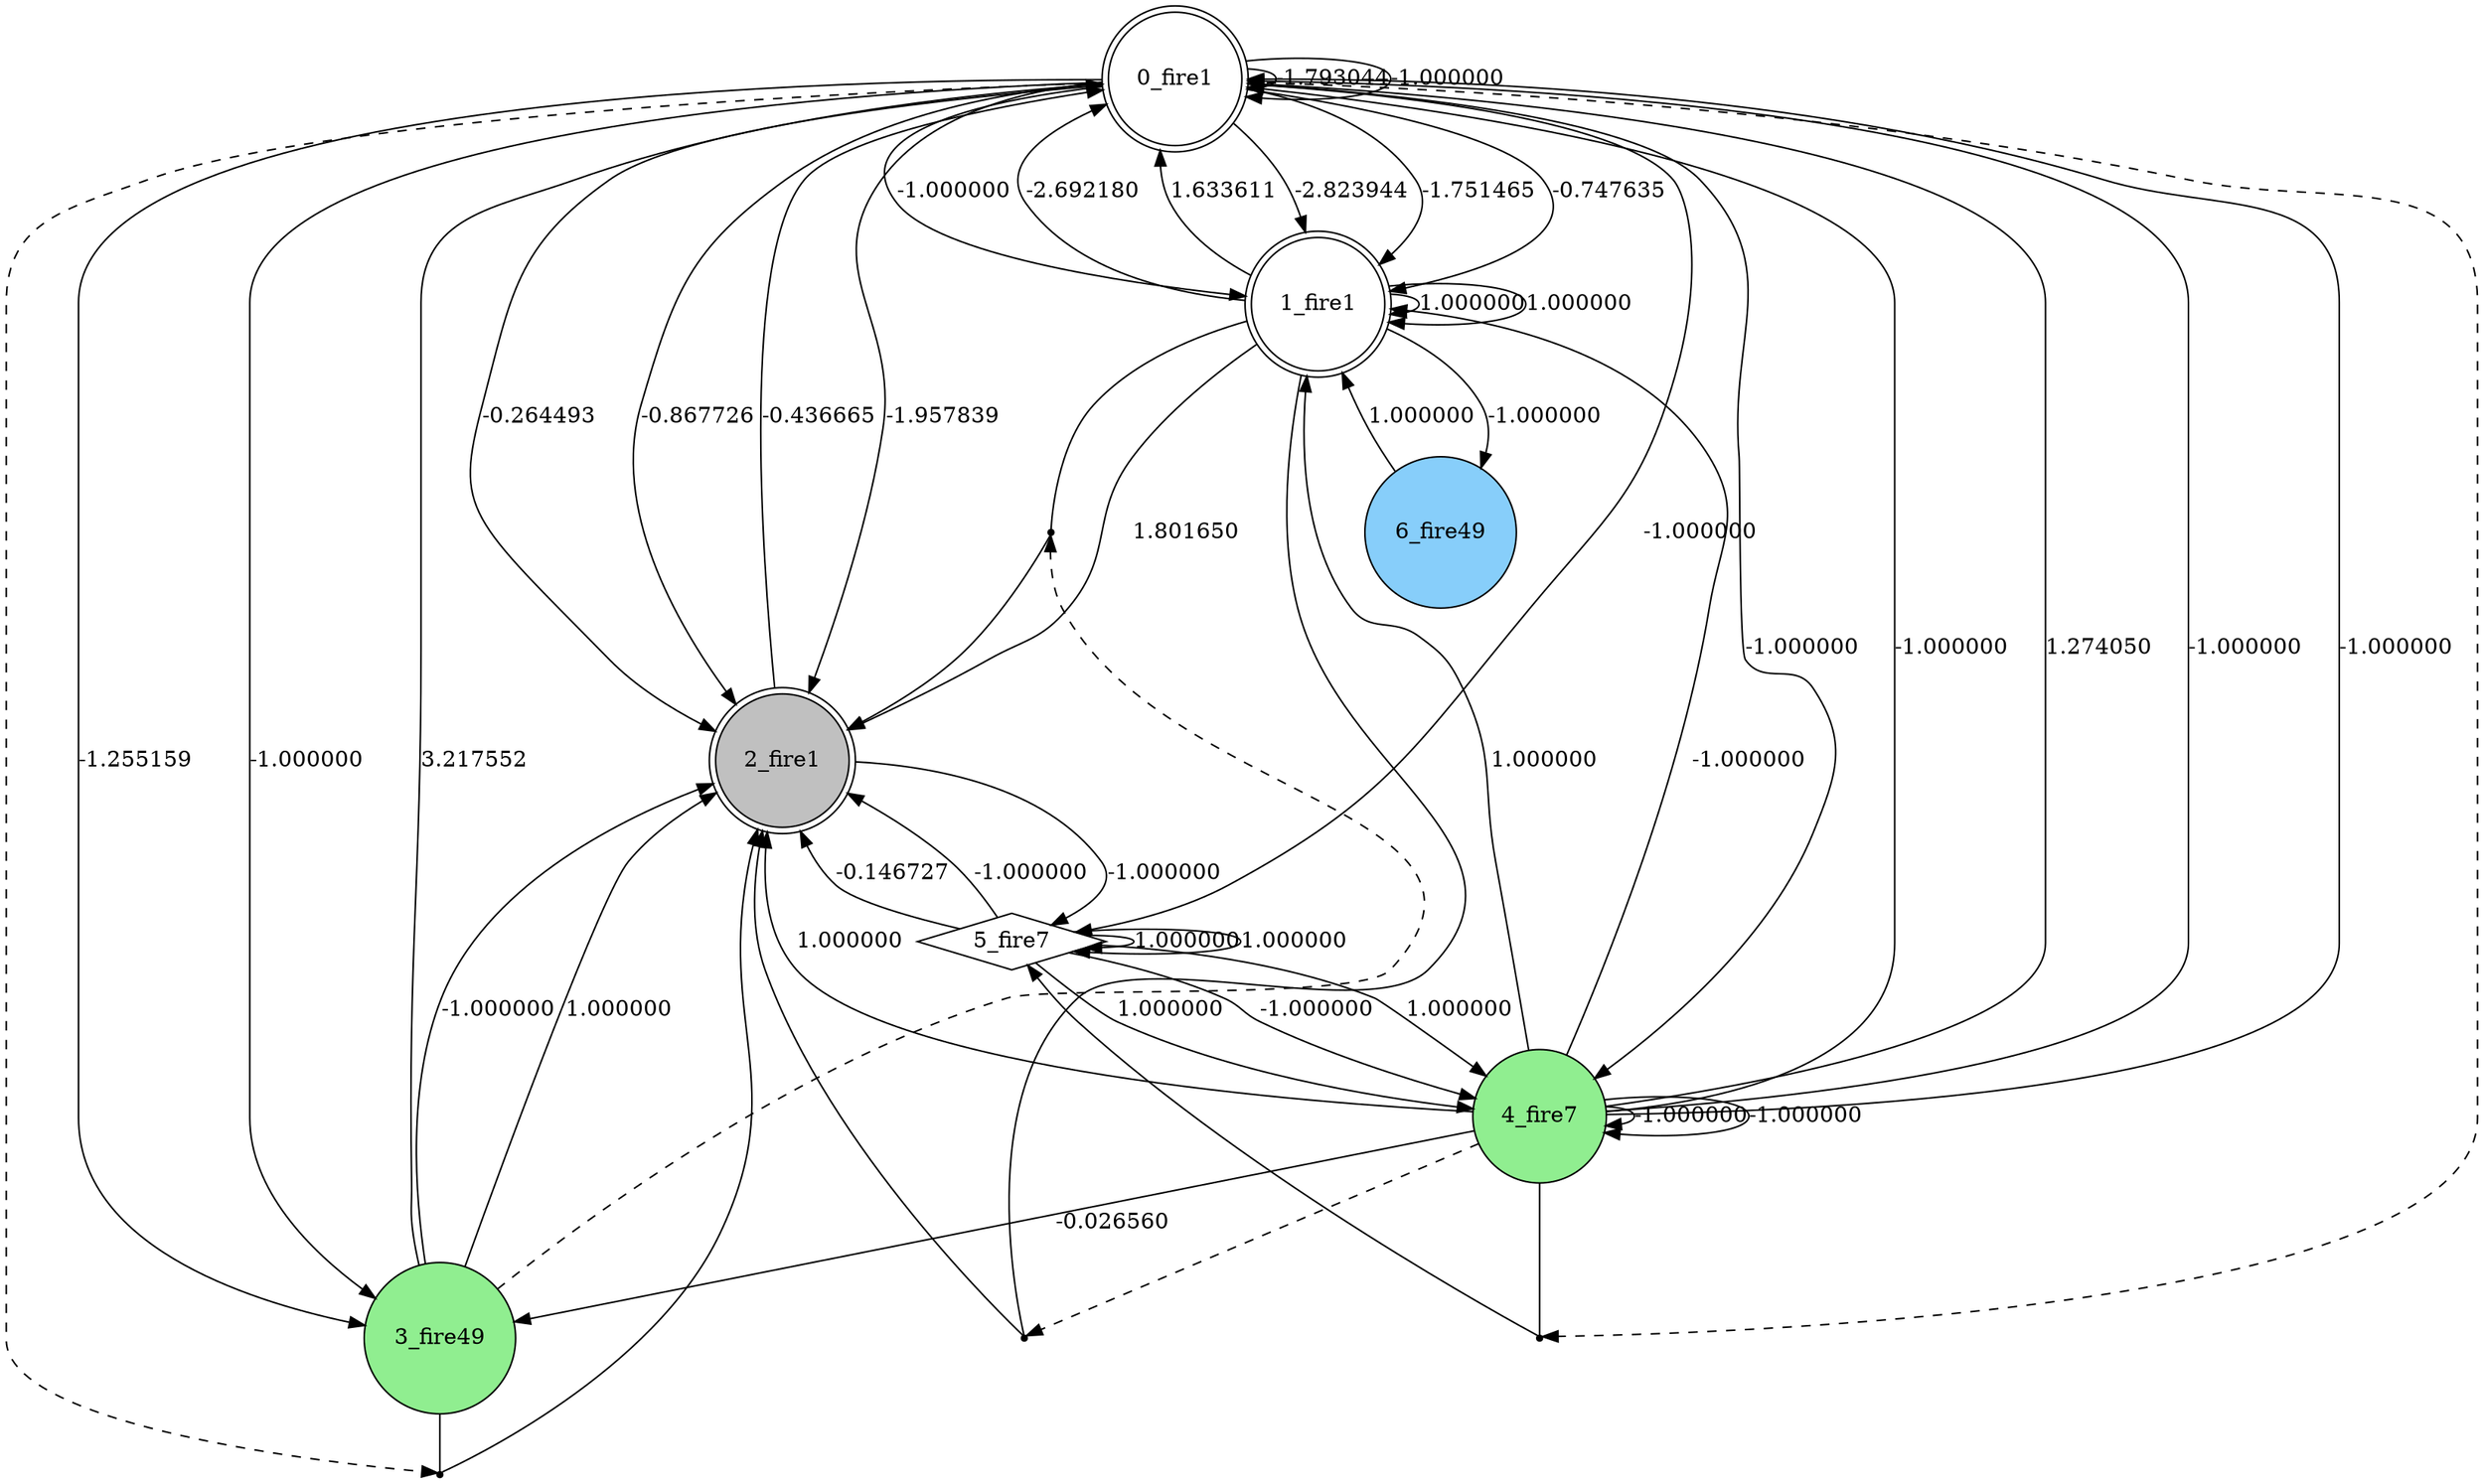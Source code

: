 digraph G {
 node[shape = circle]
0 [label="0_fire1",shape=doublecircle]
1 [label="1_fire1",shape=doublecircle]
2 [label="2_fire1",shape=doublecircle, style=filled, fillcolor=gray]
3 [label="3_fire49",style=filled, fillcolor=lightgreen]
4 [label="4_fire7",style=filled, fillcolor=lightgreen]
5 [label="5_fire7",shape=diamond]
6 [label="6_fire49",style=filled, fillcolor=lightskyblue]
7 [shape=point, label=""]
4 -> 7 [style=dashed] 
1 -> 7 [dir=none]
7 -> 2 
8 [shape=point, label=""]
0 -> 8 [style=dashed] 
3 -> 8 [dir=none]
8 -> 2 
0 -> 4 [label="-1.000000"]
2 -> 0 [label="-0.436665"]
0 -> 0 [label="-1.793044"]
4 -> 0 [label="-1.000000"]
1 -> 2 [label="1.801650"]
4 -> 2 [label="1.000000"]
0 -> 2 [label="-0.264493"]
0 -> 1 [label="-2.823944"]
1 -> 1 [label="1.000000"]
0 -> 2 [label="-0.867726"]
0 -> 1 [label="-1.751465"]
4 -> 0 [label="1.274050"]
3 -> 0 [label="3.217552"]
0 -> 3 [label="-1.255159"]
4 -> 1 [label="1.000000"]
1 -> 0 [label="-2.692180"]
5 -> 4 [label="1.000000"]
4 -> 4 [label="-1.000000"]
0 -> 1 [label="-0.747635"]
3 -> 2 [label="-1.000000"]
5 -> 4 [label="-1.000000"]
0 -> 3 [label="-1.000000"]
1 -> 0 [label="1.633611"]
0 -> 2 [label="-1.957839"]
9 [shape=point, label=""]
3 -> 9 [style=dashed] 
1 -> 9 [dir=none]
9 -> 2 
5 -> 2 [label="-0.146727"]
1 -> 6 [label="-1.000000"]
4 -> 3 [label="-0.026560"]
2 -> 5 [label="-1.000000"]
5 -> 4 [label="1.000000"]
4 -> 1 [label="-1.000000"]
5 -> 5 [label="1.000000"]
4 -> 4 [label="-1.000000"]
0 -> 5 [label="-1.000000"]
1 -> 1 [label="1.000000"]
4 -> 0 [label="-1.000000"]
4 -> 0 [label="-1.000000"]
10 [shape=point, label=""]
0 -> 10 [style=dashed] 
4 -> 10 [dir=none]
10 -> 5 
5 -> 2 [label="-1.000000"]
6 -> 1 [label="1.000000"]
3 -> 2 [label="1.000000"]
0 -> 1 [label="-1.000000"]
5 -> 5 [label="1.000000"]
0 -> 0 [label="-1.000000"]
}
